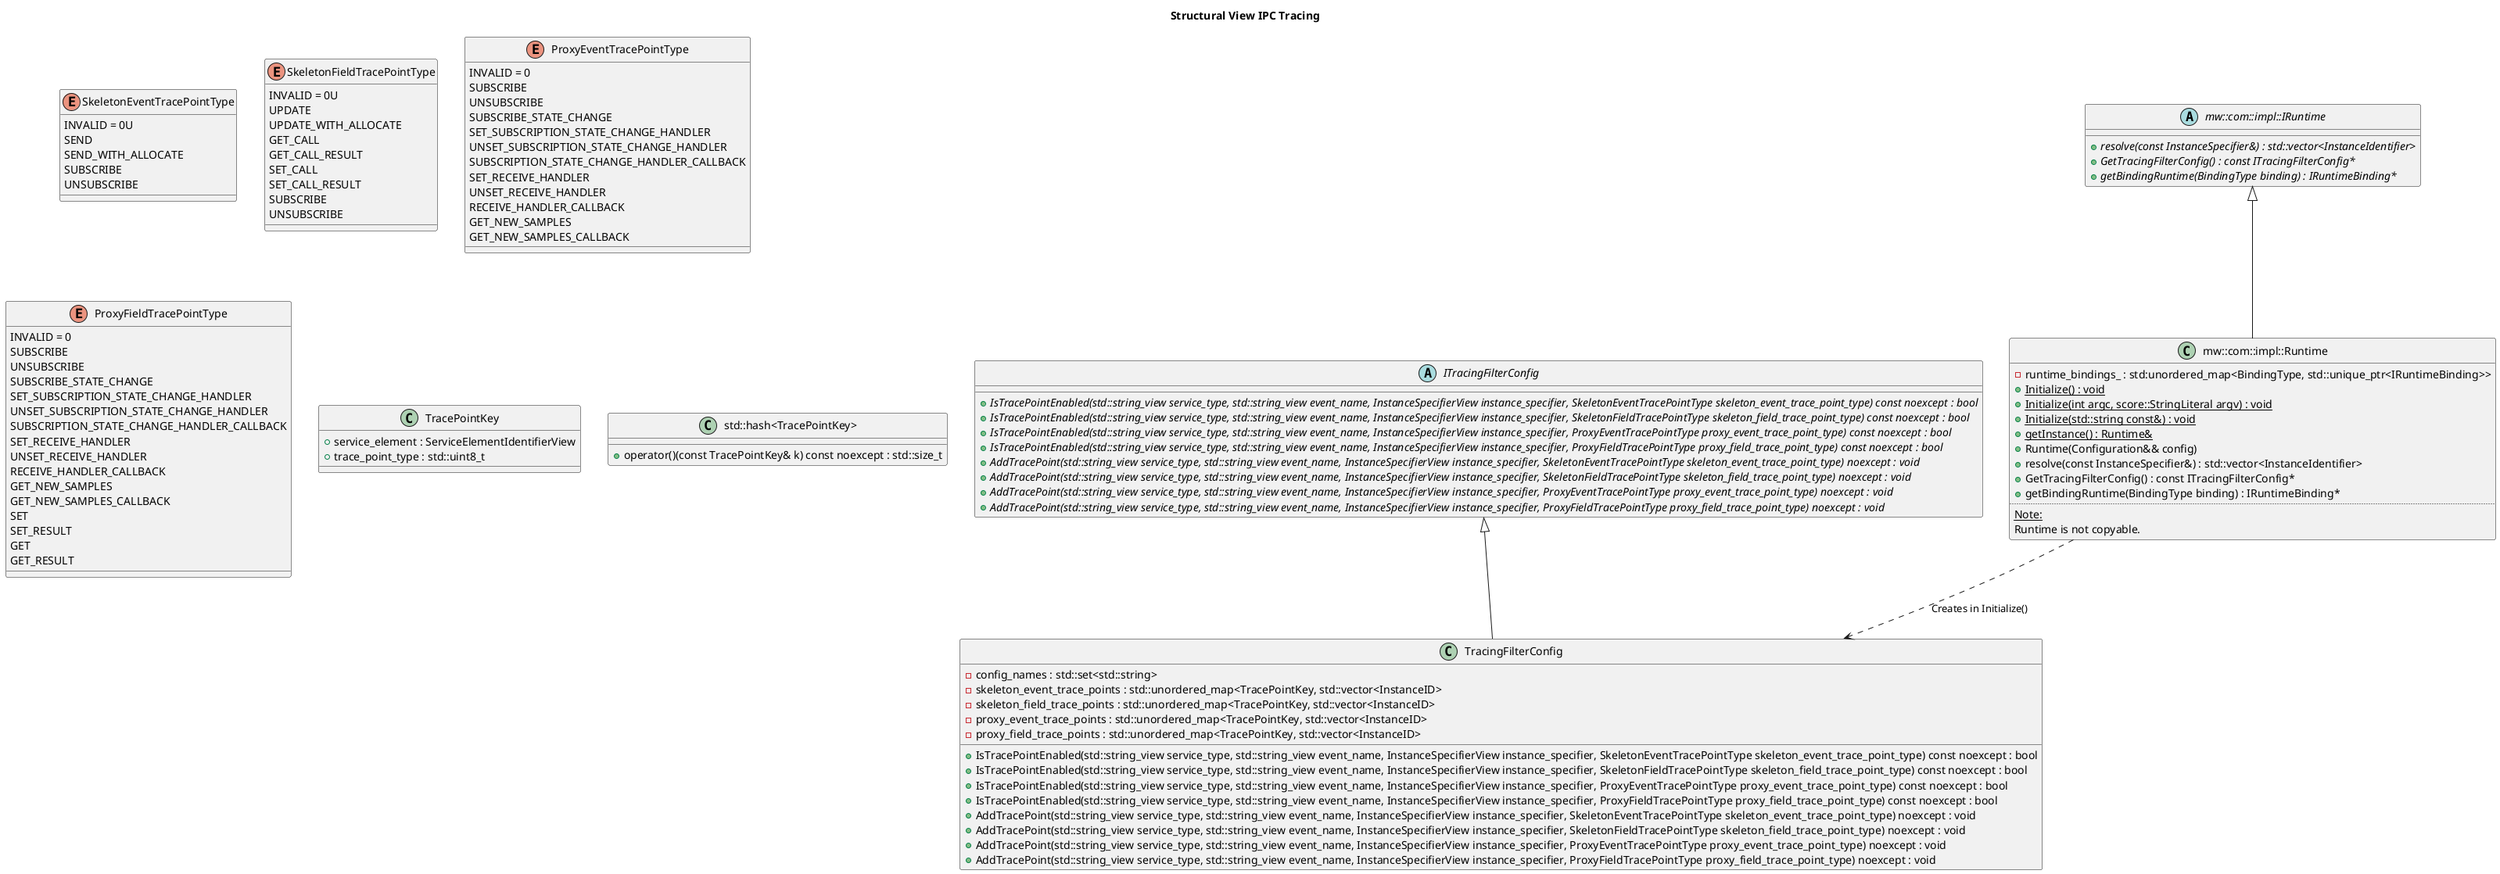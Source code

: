@startuml structural_view_ipc_tracing
title "Structural View IPC Tracing"

enum SkeletonEventTracePointType {
  INVALID = 0U
  SEND
  SEND_WITH_ALLOCATE
  SUBSCRIBE
  UNSUBSCRIBE
}

enum SkeletonFieldTracePointType {
  INVALID = 0U
  UPDATE
  UPDATE_WITH_ALLOCATE
  GET_CALL
  GET_CALL_RESULT
  SET_CALL
  SET_CALL_RESULT
  SUBSCRIBE
  UNSUBSCRIBE
}

enum ProxyEventTracePointType {
  INVALID = 0
  SUBSCRIBE
  UNSUBSCRIBE
  SUBSCRIBE_STATE_CHANGE
  SET_SUBSCRIPTION_STATE_CHANGE_HANDLER
  UNSET_SUBSCRIPTION_STATE_CHANGE_HANDLER
  SUBSCRIPTION_STATE_CHANGE_HANDLER_CALLBACK
  SET_RECEIVE_HANDLER
  UNSET_RECEIVE_HANDLER
  RECEIVE_HANDLER_CALLBACK
  GET_NEW_SAMPLES
  GET_NEW_SAMPLES_CALLBACK
}

enum ProxyFieldTracePointType {
  INVALID = 0
  SUBSCRIBE
  UNSUBSCRIBE
  SUBSCRIBE_STATE_CHANGE
  SET_SUBSCRIPTION_STATE_CHANGE_HANDLER
  UNSET_SUBSCRIPTION_STATE_CHANGE_HANDLER
  SUBSCRIPTION_STATE_CHANGE_HANDLER_CALLBACK
  SET_RECEIVE_HANDLER
  UNSET_RECEIVE_HANDLER
  RECEIVE_HANDLER_CALLBACK
  GET_NEW_SAMPLES
  GET_NEW_SAMPLES_CALLBACK
  SET
  SET_RESULT
  GET
  GET_RESULT
}

abstract class ITracingFilterConfig {
  {abstract} +IsTracePointEnabled(std::string_view service_type, std::string_view event_name, InstanceSpecifierView instance_specifier, SkeletonEventTracePointType skeleton_event_trace_point_type) const noexcept : bool
  {abstract} +IsTracePointEnabled(std::string_view service_type, std::string_view event_name, InstanceSpecifierView instance_specifier, SkeletonFieldTracePointType skeleton_field_trace_point_type) const noexcept : bool
  {abstract} +IsTracePointEnabled(std::string_view service_type, std::string_view event_name, InstanceSpecifierView instance_specifier, ProxyEventTracePointType proxy_event_trace_point_type) const noexcept : bool
  {abstract} +IsTracePointEnabled(std::string_view service_type, std::string_view event_name, InstanceSpecifierView instance_specifier, ProxyFieldTracePointType proxy_field_trace_point_type) const noexcept : bool
  {abstract} +AddTracePoint(std::string_view service_type, std::string_view event_name, InstanceSpecifierView instance_specifier, SkeletonEventTracePointType skeleton_event_trace_point_type) noexcept : void
  {abstract} +AddTracePoint(std::string_view service_type, std::string_view event_name, InstanceSpecifierView instance_specifier, SkeletonFieldTracePointType skeleton_field_trace_point_type) noexcept : void
  {abstract} +AddTracePoint(std::string_view service_type, std::string_view event_name, InstanceSpecifierView instance_specifier, ProxyEventTracePointType proxy_event_trace_point_type) noexcept : void
  {abstract} +AddTracePoint(std::string_view service_type, std::string_view event_name, InstanceSpecifierView instance_specifier, ProxyFieldTracePointType proxy_field_trace_point_type) noexcept : void
}

class TracingFilterConfig {
  +IsTracePointEnabled(std::string_view service_type, std::string_view event_name, InstanceSpecifierView instance_specifier, SkeletonEventTracePointType skeleton_event_trace_point_type) const noexcept : bool
  +IsTracePointEnabled(std::string_view service_type, std::string_view event_name, InstanceSpecifierView instance_specifier, SkeletonFieldTracePointType skeleton_field_trace_point_type) const noexcept : bool
  +IsTracePointEnabled(std::string_view service_type, std::string_view event_name, InstanceSpecifierView instance_specifier, ProxyEventTracePointType proxy_event_trace_point_type) const noexcept : bool
  +IsTracePointEnabled(std::string_view service_type, std::string_view event_name, InstanceSpecifierView instance_specifier, ProxyFieldTracePointType proxy_field_trace_point_type) const noexcept : bool
  +AddTracePoint(std::string_view service_type, std::string_view event_name, InstanceSpecifierView instance_specifier, SkeletonEventTracePointType skeleton_event_trace_point_type) noexcept : void
  +AddTracePoint(std::string_view service_type, std::string_view event_name, InstanceSpecifierView instance_specifier, SkeletonFieldTracePointType skeleton_field_trace_point_type) noexcept : void
  +AddTracePoint(std::string_view service_type, std::string_view event_name, InstanceSpecifierView instance_specifier, ProxyEventTracePointType proxy_event_trace_point_type) noexcept : void
  +AddTracePoint(std::string_view service_type, std::string_view event_name, InstanceSpecifierView instance_specifier, ProxyFieldTracePointType proxy_field_trace_point_type) noexcept : void
  -config_names : std::set<std::string>
  -skeleton_event_trace_points : std::unordered_map<TracePointKey, std::vector<InstanceID>
  -skeleton_field_trace_points : std::unordered_map<TracePointKey, std::vector<InstanceID>
  -proxy_event_trace_points : std::unordered_map<TracePointKey, std::vector<InstanceID>
  -proxy_field_trace_points : std::unordered_map<TracePointKey, std::vector<InstanceID>
}

class TracePointKey {
  +service_element : ServiceElementIdentifierView
  +trace_point_type : std::uint8_t
}

class "std::hash<TracePointKey>" {
  +operator()(const TracePointKey& k) const noexcept : std::size_t
}

abstract class "mw::com::impl::IRuntime" {
  {abstract} +resolve(const InstanceSpecifier&) : std::vector<InstanceIdentifier>
  {abstract} +GetTracingFilterConfig() : const ITracingFilterConfig*
  {abstract} +getBindingRuntime(BindingType binding) : IRuntimeBinding*
}

class "mw::com::impl::Runtime" {
  -runtime_bindings_ : std:unordered_map<BindingType, std::unique_ptr<IRuntimeBinding>>
  {static} +Initialize() : void
  {static} +Initialize(int argc, score::StringLiteral argv) : void
  {static} +Initialize(std::string const&) : void
  {static} +getInstance() : Runtime&
  +Runtime(Configuration&& config)
  +resolve(const InstanceSpecifier&) : std::vector<InstanceIdentifier>
  +GetTracingFilterConfig() : const ITracingFilterConfig*
  +getBindingRuntime(BindingType binding) : IRuntimeBinding*
  ..
  <u>Note:</u>
  Runtime is not copyable.
}

ITracingFilterConfig <|-- TracingFilterConfig
"mw::com::impl::IRuntime" <|-- "mw::com::impl::Runtime"
"mw::com::impl::Runtime" ..> TracingFilterConfig : Creates in Initialize()

@enduml
